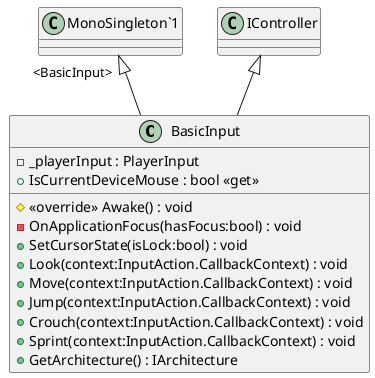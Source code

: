 @startuml
class BasicInput {
    - _playerInput : PlayerInput
    + IsCurrentDeviceMouse : bool <<get>>
    # <<override>> Awake() : void
    - OnApplicationFocus(hasFocus:bool) : void
    + SetCursorState(isLock:bool) : void
    + Look(context:InputAction.CallbackContext) : void
    + Move(context:InputAction.CallbackContext) : void
    + Jump(context:InputAction.CallbackContext) : void
    + Crouch(context:InputAction.CallbackContext) : void
    + Sprint(context:InputAction.CallbackContext) : void
    + GetArchitecture() : IArchitecture
}
"MonoSingleton`1" "<BasicInput>" <|-- BasicInput
IController <|-- BasicInput
@enduml
